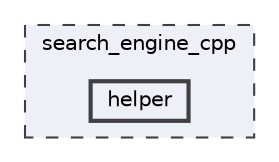 digraph "search_engine_cpp/helper"
{
 // LATEX_PDF_SIZE
  bgcolor="transparent";
  edge [fontname=Helvetica,fontsize=10,labelfontname=Helvetica,labelfontsize=10];
  node [fontname=Helvetica,fontsize=10,shape=box,height=0.2,width=0.4];
  compound=true
  subgraph clusterdir_b4f24b687d3039d1f6957e629435aa8b {
    graph [ bgcolor="#edf0f7", pencolor="grey25", label="search_engine_cpp", fontname=Helvetica,fontsize=10 style="filled,dashed", URL="dir_b4f24b687d3039d1f6957e629435aa8b.html",tooltip=""]
  dir_2e33586cc991e8be23afc77ef74367c7 [label="helper", fillcolor="#edf0f7", color="grey25", style="filled,bold", URL="dir_2e33586cc991e8be23afc77ef74367c7.html",tooltip=""];
  }
}
